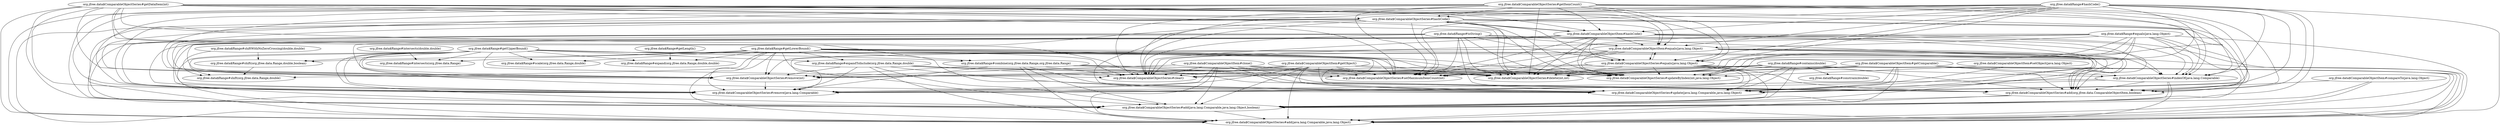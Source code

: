 digraph G {
  "org.jfree.data$Range#getUpperBound()" -> "org.jfree.data$Range#shift(org.jfree.data.Range,double)";
  "org.jfree.data$Range#getUpperBound()" -> "org.jfree.data$Range#expandToInclude(org.jfree.data.Range,double)";
  "org.jfree.data$Range#getUpperBound()" -> "org.jfree.data$ComparableObjectSeries#remove(java.lang.Comparable)";
  "org.jfree.data$Range#getUpperBound()" -> "org.jfree.data$ComparableObjectSeries#remove(int)";
  "org.jfree.data$Range#getUpperBound()" -> "org.jfree.data$ComparableObjectSeries#setMaximumItemCount(int)";
  "org.jfree.data$Range#getUpperBound()" -> "org.jfree.data$ComparableObjectSeries#update(java.lang.Comparable,java.lang.Object)";
  "org.jfree.data$Range#getUpperBound()" -> "org.jfree.data$ComparableObjectSeries#updateByIndex(int,java.lang.Object)";
  "org.jfree.data$Range#getUpperBound()" -> "org.jfree.data$Range#scale(org.jfree.data.Range,double)";
  "org.jfree.data$Range#getUpperBound()" -> "org.jfree.data$ComparableObjectSeries#add(org.jfree.data.ComparableObjectItem,boolean)";
  "org.jfree.data$Range#getUpperBound()" -> "org.jfree.data$Range#combine(org.jfree.data.Range,org.jfree.data.Range)";
  "org.jfree.data$Range#getUpperBound()" -> "org.jfree.data$Range#intersects(org.jfree.data.Range)";
  "org.jfree.data$Range#getUpperBound()" -> "org.jfree.data$Range#expand(org.jfree.data.Range,double,double)";
  "org.jfree.data$Range#getUpperBound()" -> "org.jfree.data$ComparableObjectSeries#add(java.lang.Comparable,java.lang.Object,boolean)";
  "org.jfree.data$Range#getUpperBound()" -> "org.jfree.data$ComparableObjectSeries#clear()";
  "org.jfree.data$Range#getUpperBound()" -> "org.jfree.data$ComparableObjectSeries#delete(int,int)";
  "org.jfree.data$Range#getUpperBound()" -> "org.jfree.data$ComparableObjectSeries#add(java.lang.Comparable,java.lang.Object)";
  "org.jfree.data$Range#getUpperBound()" -> "org.jfree.data$Range#shift(org.jfree.data.Range,double,boolean)";
  "org.jfree.data$Range#shiftWithNoZeroCrossing(double,double)" -> "org.jfree.data$Range#shift(org.jfree.data.Range,double)";
  "org.jfree.data$Range#shiftWithNoZeroCrossing(double,double)" -> "org.jfree.data$Range#shift(org.jfree.data.Range,double,boolean)";
  "org.jfree.data$Range#getLowerBound()" -> "org.jfree.data$Range#shift(org.jfree.data.Range,double)";
  "org.jfree.data$Range#getLowerBound()" -> "org.jfree.data$Range#expandToInclude(org.jfree.data.Range,double)";
  "org.jfree.data$Range#getLowerBound()" -> "org.jfree.data$ComparableObjectSeries#remove(java.lang.Comparable)";
  "org.jfree.data$Range#getLowerBound()" -> "org.jfree.data$ComparableObjectSeries#remove(int)";
  "org.jfree.data$Range#getLowerBound()" -> "org.jfree.data$ComparableObjectSeries#setMaximumItemCount(int)";
  "org.jfree.data$Range#getLowerBound()" -> "org.jfree.data$ComparableObjectSeries#update(java.lang.Comparable,java.lang.Object)";
  "org.jfree.data$Range#getLowerBound()" -> "org.jfree.data$ComparableObjectSeries#updateByIndex(int,java.lang.Object)";
  "org.jfree.data$Range#getLowerBound()" -> "org.jfree.data$Range#scale(org.jfree.data.Range,double)";
  "org.jfree.data$Range#getLowerBound()" -> "org.jfree.data$ComparableObjectSeries#add(org.jfree.data.ComparableObjectItem,boolean)";
  "org.jfree.data$Range#getLowerBound()" -> "org.jfree.data$Range#combine(org.jfree.data.Range,org.jfree.data.Range)";
  "org.jfree.data$Range#getLowerBound()" -> "org.jfree.data$Range#intersects(org.jfree.data.Range)";
  "org.jfree.data$Range#getLowerBound()" -> "org.jfree.data$Range#expand(org.jfree.data.Range,double,double)";
  "org.jfree.data$Range#getLowerBound()" -> "org.jfree.data$ComparableObjectSeries#add(java.lang.Comparable,java.lang.Object,boolean)";
  "org.jfree.data$Range#getLowerBound()" -> "org.jfree.data$ComparableObjectSeries#clear()";
  "org.jfree.data$Range#getLowerBound()" -> "org.jfree.data$ComparableObjectSeries#delete(int,int)";
  "org.jfree.data$Range#getLowerBound()" -> "org.jfree.data$ComparableObjectSeries#add(java.lang.Comparable,java.lang.Object)";
  "org.jfree.data$Range#getLowerBound()" -> "org.jfree.data$Range#shift(org.jfree.data.Range,double,boolean)";
  "org.jfree.data$Range#shift(org.jfree.data.Range,double,boolean)" -> "org.jfree.data$Range#shift(org.jfree.data.Range,double)";
  "org.jfree.data$Range#toString()" -> "org.jfree.data$ComparableObjectItem#equals(java.lang.Object)";
  "org.jfree.data$Range#toString()" -> "org.jfree.data$ComparableObjectSeries#remove(java.lang.Comparable)";
  "org.jfree.data$Range#toString()" -> "org.jfree.data$ComparableObjectSeries#remove(int)";
  "org.jfree.data$Range#toString()" -> "org.jfree.data$ComparableObjectSeries#setMaximumItemCount(int)";
  "org.jfree.data$Range#toString()" -> "org.jfree.data$ComparableObjectSeries#update(java.lang.Comparable,java.lang.Object)";
  "org.jfree.data$Range#toString()" -> "org.jfree.data$ComparableObjectSeries#updateByIndex(int,java.lang.Object)";
  "org.jfree.data$Range#toString()" -> "org.jfree.data$ComparableObjectSeries#add(org.jfree.data.ComparableObjectItem,boolean)";
  "org.jfree.data$Range#toString()" -> "org.jfree.data$ComparableObjectSeries#indexOf(java.lang.Comparable)";
  "org.jfree.data$Range#toString()" -> "org.jfree.data$ComparableObjectSeries#equals(java.lang.Object)";
  "org.jfree.data$Range#toString()" -> "org.jfree.data$ComparableObjectSeries#add(java.lang.Comparable,java.lang.Object,boolean)";
  "org.jfree.data$Range#toString()" -> "org.jfree.data$ComparableObjectSeries#clear()";
  "org.jfree.data$Range#toString()" -> "org.jfree.data$ComparableObjectSeries#delete(int,int)";
  "org.jfree.data$Range#toString()" -> "org.jfree.data$ComparableObjectSeries#add(java.lang.Comparable,java.lang.Object)";
  "org.jfree.data$ComparableObjectItem#equals(java.lang.Object)" -> "org.jfree.data$ComparableObjectSeries#remove(java.lang.Comparable)";
  "org.jfree.data$ComparableObjectItem#equals(java.lang.Object)" -> "org.jfree.data$ComparableObjectSeries#remove(int)";
  "org.jfree.data$ComparableObjectItem#equals(java.lang.Object)" -> "org.jfree.data$ComparableObjectSeries#setMaximumItemCount(int)";
  "org.jfree.data$ComparableObjectItem#equals(java.lang.Object)" -> "org.jfree.data$ComparableObjectSeries#update(java.lang.Comparable,java.lang.Object)";
  "org.jfree.data$ComparableObjectItem#equals(java.lang.Object)" -> "org.jfree.data$ComparableObjectSeries#updateByIndex(int,java.lang.Object)";
  "org.jfree.data$ComparableObjectItem#equals(java.lang.Object)" -> "org.jfree.data$ComparableObjectSeries#add(org.jfree.data.ComparableObjectItem,boolean)";
  "org.jfree.data$ComparableObjectItem#equals(java.lang.Object)" -> "org.jfree.data$ComparableObjectSeries#indexOf(java.lang.Comparable)";
  "org.jfree.data$ComparableObjectItem#equals(java.lang.Object)" -> "org.jfree.data$ComparableObjectSeries#equals(java.lang.Object)";
  "org.jfree.data$ComparableObjectItem#equals(java.lang.Object)" -> "org.jfree.data$ComparableObjectSeries#add(java.lang.Comparable,java.lang.Object,boolean)";
  "org.jfree.data$ComparableObjectItem#equals(java.lang.Object)" -> "org.jfree.data$ComparableObjectSeries#clear()";
  "org.jfree.data$ComparableObjectItem#equals(java.lang.Object)" -> "org.jfree.data$ComparableObjectSeries#delete(int,int)";
  "org.jfree.data$ComparableObjectItem#equals(java.lang.Object)" -> "org.jfree.data$ComparableObjectSeries#add(java.lang.Comparable,java.lang.Object)";
  "org.jfree.data$Range#equals(java.lang.Object)" -> "org.jfree.data$ComparableObjectItem#equals(java.lang.Object)";
  "org.jfree.data$Range#equals(java.lang.Object)" -> "org.jfree.data$ComparableObjectSeries#remove(java.lang.Comparable)";
  "org.jfree.data$Range#equals(java.lang.Object)" -> "org.jfree.data$ComparableObjectSeries#remove(int)";
  "org.jfree.data$Range#equals(java.lang.Object)" -> "org.jfree.data$ComparableObjectSeries#setMaximumItemCount(int)";
  "org.jfree.data$Range#equals(java.lang.Object)" -> "org.jfree.data$ComparableObjectSeries#update(java.lang.Comparable,java.lang.Object)";
  "org.jfree.data$Range#equals(java.lang.Object)" -> "org.jfree.data$ComparableObjectSeries#updateByIndex(int,java.lang.Object)";
  "org.jfree.data$Range#equals(java.lang.Object)" -> "org.jfree.data$ComparableObjectSeries#add(org.jfree.data.ComparableObjectItem,boolean)";
  "org.jfree.data$Range#equals(java.lang.Object)" -> "org.jfree.data$ComparableObjectSeries#indexOf(java.lang.Comparable)";
  "org.jfree.data$Range#equals(java.lang.Object)" -> "org.jfree.data$ComparableObjectSeries#equals(java.lang.Object)";
  "org.jfree.data$Range#equals(java.lang.Object)" -> "org.jfree.data$ComparableObjectSeries#add(java.lang.Comparable,java.lang.Object,boolean)";
  "org.jfree.data$Range#equals(java.lang.Object)" -> "org.jfree.data$ComparableObjectSeries#clear()";
  "org.jfree.data$Range#equals(java.lang.Object)" -> "org.jfree.data$ComparableObjectSeries#delete(int,int)";
  "org.jfree.data$Range#equals(java.lang.Object)" -> "org.jfree.data$ComparableObjectSeries#add(java.lang.Comparable,java.lang.Object)";
  "org.jfree.data$ComparableObjectSeries#hashCode()" -> "org.jfree.data$ComparableObjectItem#equals(java.lang.Object)";
  "org.jfree.data$ComparableObjectSeries#hashCode()" -> "org.jfree.data$ComparableObjectSeries#remove(java.lang.Comparable)";
  "org.jfree.data$ComparableObjectSeries#hashCode()" -> "org.jfree.data$ComparableObjectSeries#remove(int)";
  "org.jfree.data$ComparableObjectSeries#hashCode()" -> "org.jfree.data$ComparableObjectSeries#setMaximumItemCount(int)";
  "org.jfree.data$ComparableObjectSeries#hashCode()" -> "org.jfree.data$ComparableObjectSeries#update(java.lang.Comparable,java.lang.Object)";
  "org.jfree.data$ComparableObjectSeries#hashCode()" -> "org.jfree.data$ComparableObjectItem#hashCode()";
  "org.jfree.data$ComparableObjectSeries#hashCode()" -> "org.jfree.data$ComparableObjectSeries#updateByIndex(int,java.lang.Object)";
  "org.jfree.data$ComparableObjectSeries#hashCode()" -> "org.jfree.data$ComparableObjectSeries#add(org.jfree.data.ComparableObjectItem,boolean)";
  "org.jfree.data$ComparableObjectSeries#hashCode()" -> "org.jfree.data$ComparableObjectSeries#indexOf(java.lang.Comparable)";
  "org.jfree.data$ComparableObjectSeries#hashCode()" -> "org.jfree.data$ComparableObjectSeries#equals(java.lang.Object)";
  "org.jfree.data$ComparableObjectSeries#hashCode()" -> "org.jfree.data$ComparableObjectSeries#add(java.lang.Comparable,java.lang.Object,boolean)";
  "org.jfree.data$ComparableObjectSeries#hashCode()" -> "org.jfree.data$ComparableObjectSeries#clear()";
  "org.jfree.data$ComparableObjectSeries#hashCode()" -> "org.jfree.data$ComparableObjectSeries#delete(int,int)";
  "org.jfree.data$ComparableObjectSeries#hashCode()" -> "org.jfree.data$ComparableObjectSeries#add(java.lang.Comparable,java.lang.Object)";
  "org.jfree.data$ComparableObjectItem#hashCode()" -> "org.jfree.data$ComparableObjectItem#equals(java.lang.Object)";
  "org.jfree.data$ComparableObjectItem#hashCode()" -> "org.jfree.data$ComparableObjectSeries#remove(java.lang.Comparable)";
  "org.jfree.data$ComparableObjectItem#hashCode()" -> "org.jfree.data$ComparableObjectSeries#hashCode()";
  "org.jfree.data$ComparableObjectItem#hashCode()" -> "org.jfree.data$ComparableObjectSeries#remove(int)";
  "org.jfree.data$ComparableObjectItem#hashCode()" -> "org.jfree.data$ComparableObjectSeries#setMaximumItemCount(int)";
  "org.jfree.data$ComparableObjectItem#hashCode()" -> "org.jfree.data$ComparableObjectSeries#update(java.lang.Comparable,java.lang.Object)";
  "org.jfree.data$ComparableObjectItem#hashCode()" -> "org.jfree.data$ComparableObjectSeries#updateByIndex(int,java.lang.Object)";
  "org.jfree.data$ComparableObjectItem#hashCode()" -> "org.jfree.data$ComparableObjectSeries#add(org.jfree.data.ComparableObjectItem,boolean)";
  "org.jfree.data$ComparableObjectItem#hashCode()" -> "org.jfree.data$ComparableObjectSeries#indexOf(java.lang.Comparable)";
  "org.jfree.data$ComparableObjectItem#hashCode()" -> "org.jfree.data$ComparableObjectSeries#equals(java.lang.Object)";
  "org.jfree.data$ComparableObjectItem#hashCode()" -> "org.jfree.data$ComparableObjectSeries#add(java.lang.Comparable,java.lang.Object,boolean)";
  "org.jfree.data$ComparableObjectItem#hashCode()" -> "org.jfree.data$ComparableObjectSeries#clear()";
  "org.jfree.data$ComparableObjectItem#hashCode()" -> "org.jfree.data$ComparableObjectSeries#delete(int,int)";
  "org.jfree.data$ComparableObjectItem#hashCode()" -> "org.jfree.data$ComparableObjectSeries#add(java.lang.Comparable,java.lang.Object)";
  "org.jfree.data$ComparableObjectSeries#equals(java.lang.Object)" -> "org.jfree.data$ComparableObjectItem#equals(java.lang.Object)";
  "org.jfree.data$ComparableObjectSeries#equals(java.lang.Object)" -> "org.jfree.data$ComparableObjectSeries#remove(java.lang.Comparable)";
  "org.jfree.data$ComparableObjectSeries#equals(java.lang.Object)" -> "org.jfree.data$ComparableObjectSeries#remove(int)";
  "org.jfree.data$ComparableObjectSeries#equals(java.lang.Object)" -> "org.jfree.data$ComparableObjectSeries#setMaximumItemCount(int)";
  "org.jfree.data$ComparableObjectSeries#equals(java.lang.Object)" -> "org.jfree.data$ComparableObjectSeries#update(java.lang.Comparable,java.lang.Object)";
  "org.jfree.data$ComparableObjectSeries#equals(java.lang.Object)" -> "org.jfree.data$ComparableObjectSeries#updateByIndex(int,java.lang.Object)";
  "org.jfree.data$ComparableObjectSeries#equals(java.lang.Object)" -> "org.jfree.data$ComparableObjectSeries#add(org.jfree.data.ComparableObjectItem,boolean)";
  "org.jfree.data$ComparableObjectSeries#equals(java.lang.Object)" -> "org.jfree.data$ComparableObjectSeries#indexOf(java.lang.Comparable)";
  "org.jfree.data$ComparableObjectSeries#equals(java.lang.Object)" -> "org.jfree.data$ComparableObjectSeries#add(java.lang.Comparable,java.lang.Object,boolean)";
  "org.jfree.data$ComparableObjectSeries#equals(java.lang.Object)" -> "org.jfree.data$ComparableObjectSeries#clear()";
  "org.jfree.data$ComparableObjectSeries#equals(java.lang.Object)" -> "org.jfree.data$ComparableObjectSeries#delete(int,int)";
  "org.jfree.data$ComparableObjectSeries#equals(java.lang.Object)" -> "org.jfree.data$ComparableObjectSeries#add(java.lang.Comparable,java.lang.Object)";
  "org.jfree.data$ComparableObjectSeries#getItemCount()" -> "org.jfree.data$ComparableObjectItem#equals(java.lang.Object)";
  "org.jfree.data$ComparableObjectSeries#getItemCount()" -> "org.jfree.data$ComparableObjectSeries#remove(java.lang.Comparable)";
  "org.jfree.data$ComparableObjectSeries#getItemCount()" -> "org.jfree.data$ComparableObjectSeries#hashCode()";
  "org.jfree.data$ComparableObjectSeries#getItemCount()" -> "org.jfree.data$ComparableObjectSeries#remove(int)";
  "org.jfree.data$ComparableObjectSeries#getItemCount()" -> "org.jfree.data$ComparableObjectSeries#setMaximumItemCount(int)";
  "org.jfree.data$ComparableObjectSeries#getItemCount()" -> "org.jfree.data$ComparableObjectSeries#update(java.lang.Comparable,java.lang.Object)";
  "org.jfree.data$ComparableObjectSeries#getItemCount()" -> "org.jfree.data$ComparableObjectItem#hashCode()";
  "org.jfree.data$ComparableObjectSeries#getItemCount()" -> "org.jfree.data$ComparableObjectSeries#updateByIndex(int,java.lang.Object)";
  "org.jfree.data$ComparableObjectSeries#getItemCount()" -> "org.jfree.data$ComparableObjectSeries#add(org.jfree.data.ComparableObjectItem,boolean)";
  "org.jfree.data$ComparableObjectSeries#getItemCount()" -> "org.jfree.data$ComparableObjectSeries#indexOf(java.lang.Comparable)";
  "org.jfree.data$ComparableObjectSeries#getItemCount()" -> "org.jfree.data$ComparableObjectSeries#equals(java.lang.Object)";
  "org.jfree.data$ComparableObjectSeries#getItemCount()" -> "org.jfree.data$ComparableObjectSeries#add(java.lang.Comparable,java.lang.Object,boolean)";
  "org.jfree.data$ComparableObjectSeries#getItemCount()" -> "org.jfree.data$ComparableObjectSeries#clear()";
  "org.jfree.data$ComparableObjectSeries#getItemCount()" -> "org.jfree.data$ComparableObjectSeries#delete(int,int)";
  "org.jfree.data$ComparableObjectSeries#getItemCount()" -> "org.jfree.data$ComparableObjectSeries#add(java.lang.Comparable,java.lang.Object)";
  "org.jfree.data$ComparableObjectSeries#getDataItem(int)" -> "org.jfree.data$ComparableObjectItem#equals(java.lang.Object)";
  "org.jfree.data$ComparableObjectSeries#getDataItem(int)" -> "org.jfree.data$ComparableObjectSeries#remove(java.lang.Comparable)";
  "org.jfree.data$ComparableObjectSeries#getDataItem(int)" -> "org.jfree.data$ComparableObjectSeries#hashCode()";
  "org.jfree.data$ComparableObjectSeries#getDataItem(int)" -> "org.jfree.data$ComparableObjectSeries#remove(int)";
  "org.jfree.data$ComparableObjectSeries#getDataItem(int)" -> "org.jfree.data$ComparableObjectSeries#setMaximumItemCount(int)";
  "org.jfree.data$ComparableObjectSeries#getDataItem(int)" -> "org.jfree.data$ComparableObjectSeries#update(java.lang.Comparable,java.lang.Object)";
  "org.jfree.data$ComparableObjectSeries#getDataItem(int)" -> "org.jfree.data$ComparableObjectItem#hashCode()";
  "org.jfree.data$ComparableObjectSeries#getDataItem(int)" -> "org.jfree.data$ComparableObjectSeries#updateByIndex(int,java.lang.Object)";
  "org.jfree.data$ComparableObjectSeries#getDataItem(int)" -> "org.jfree.data$ComparableObjectSeries#add(org.jfree.data.ComparableObjectItem,boolean)";
  "org.jfree.data$ComparableObjectSeries#getDataItem(int)" -> "org.jfree.data$ComparableObjectSeries#indexOf(java.lang.Comparable)";
  "org.jfree.data$ComparableObjectSeries#getDataItem(int)" -> "org.jfree.data$ComparableObjectSeries#equals(java.lang.Object)";
  "org.jfree.data$ComparableObjectSeries#getDataItem(int)" -> "org.jfree.data$ComparableObjectSeries#add(java.lang.Comparable,java.lang.Object,boolean)";
  "org.jfree.data$ComparableObjectSeries#getDataItem(int)" -> "org.jfree.data$ComparableObjectSeries#clear()";
  "org.jfree.data$ComparableObjectSeries#getDataItem(int)" -> "org.jfree.data$ComparableObjectSeries#delete(int,int)";
  "org.jfree.data$ComparableObjectSeries#getDataItem(int)" -> "org.jfree.data$ComparableObjectSeries#add(java.lang.Comparable,java.lang.Object)";
  "org.jfree.data$Range#hashCode()" -> "org.jfree.data$ComparableObjectItem#equals(java.lang.Object)";
  "org.jfree.data$Range#hashCode()" -> "org.jfree.data$ComparableObjectSeries#remove(java.lang.Comparable)";
  "org.jfree.data$Range#hashCode()" -> "org.jfree.data$ComparableObjectSeries#hashCode()";
  "org.jfree.data$Range#hashCode()" -> "org.jfree.data$ComparableObjectSeries#remove(int)";
  "org.jfree.data$Range#hashCode()" -> "org.jfree.data$ComparableObjectSeries#setMaximumItemCount(int)";
  "org.jfree.data$Range#hashCode()" -> "org.jfree.data$ComparableObjectSeries#update(java.lang.Comparable,java.lang.Object)";
  "org.jfree.data$Range#hashCode()" -> "org.jfree.data$ComparableObjectItem#hashCode()";
  "org.jfree.data$Range#hashCode()" -> "org.jfree.data$ComparableObjectSeries#updateByIndex(int,java.lang.Object)";
  "org.jfree.data$Range#hashCode()" -> "org.jfree.data$ComparableObjectSeries#add(org.jfree.data.ComparableObjectItem,boolean)";
  "org.jfree.data$Range#hashCode()" -> "org.jfree.data$ComparableObjectSeries#indexOf(java.lang.Comparable)";
  "org.jfree.data$Range#hashCode()" -> "org.jfree.data$ComparableObjectSeries#equals(java.lang.Object)";
  "org.jfree.data$Range#hashCode()" -> "org.jfree.data$ComparableObjectSeries#add(java.lang.Comparable,java.lang.Object,boolean)";
  "org.jfree.data$Range#hashCode()" -> "org.jfree.data$ComparableObjectSeries#clear()";
  "org.jfree.data$Range#hashCode()" -> "org.jfree.data$ComparableObjectSeries#delete(int,int)";
  "org.jfree.data$Range#hashCode()" -> "org.jfree.data$ComparableObjectSeries#add(java.lang.Comparable,java.lang.Object)";
  "org.jfree.data$Range#expandToInclude(org.jfree.data.Range,double)" -> "org.jfree.data$ComparableObjectSeries#remove(java.lang.Comparable)";
  "org.jfree.data$Range#expandToInclude(org.jfree.data.Range,double)" -> "org.jfree.data$ComparableObjectSeries#remove(int)";
  "org.jfree.data$Range#expandToInclude(org.jfree.data.Range,double)" -> "org.jfree.data$ComparableObjectSeries#setMaximumItemCount(int)";
  "org.jfree.data$Range#expandToInclude(org.jfree.data.Range,double)" -> "org.jfree.data$ComparableObjectSeries#update(java.lang.Comparable,java.lang.Object)";
  "org.jfree.data$Range#expandToInclude(org.jfree.data.Range,double)" -> "org.jfree.data$ComparableObjectSeries#updateByIndex(int,java.lang.Object)";
  "org.jfree.data$Range#expandToInclude(org.jfree.data.Range,double)" -> "org.jfree.data$ComparableObjectSeries#add(org.jfree.data.ComparableObjectItem,boolean)";
  "org.jfree.data$Range#expandToInclude(org.jfree.data.Range,double)" -> "org.jfree.data$ComparableObjectSeries#add(java.lang.Comparable,java.lang.Object,boolean)";
  "org.jfree.data$Range#expandToInclude(org.jfree.data.Range,double)" -> "org.jfree.data$ComparableObjectSeries#clear()";
  "org.jfree.data$Range#expandToInclude(org.jfree.data.Range,double)" -> "org.jfree.data$ComparableObjectSeries#delete(int,int)";
  "org.jfree.data$Range#expandToInclude(org.jfree.data.Range,double)" -> "org.jfree.data$ComparableObjectSeries#add(java.lang.Comparable,java.lang.Object)";
  "org.jfree.data$Range#contains(double)" -> "org.jfree.data$ComparableObjectSeries#remove(java.lang.Comparable)";
  "org.jfree.data$Range#contains(double)" -> "org.jfree.data$ComparableObjectSeries#remove(int)";
  "org.jfree.data$Range#contains(double)" -> "org.jfree.data$Range#constrain(double)";
  "org.jfree.data$Range#contains(double)" -> "org.jfree.data$ComparableObjectSeries#setMaximumItemCount(int)";
  "org.jfree.data$Range#contains(double)" -> "org.jfree.data$ComparableObjectSeries#update(java.lang.Comparable,java.lang.Object)";
  "org.jfree.data$Range#contains(double)" -> "org.jfree.data$ComparableObjectSeries#updateByIndex(int,java.lang.Object)";
  "org.jfree.data$Range#contains(double)" -> "org.jfree.data$ComparableObjectSeries#add(org.jfree.data.ComparableObjectItem,boolean)";
  "org.jfree.data$Range#contains(double)" -> "org.jfree.data$ComparableObjectSeries#add(java.lang.Comparable,java.lang.Object,boolean)";
  "org.jfree.data$Range#contains(double)" -> "org.jfree.data$ComparableObjectSeries#clear()";
  "org.jfree.data$Range#contains(double)" -> "org.jfree.data$ComparableObjectSeries#delete(int,int)";
  "org.jfree.data$Range#contains(double)" -> "org.jfree.data$ComparableObjectSeries#add(java.lang.Comparable,java.lang.Object)";
  "org.jfree.data$ComparableObjectSeries#remove(int)" -> "org.jfree.data$ComparableObjectSeries#remove(java.lang.Comparable)";
  "org.jfree.data$ComparableObjectSeries#indexOf(java.lang.Comparable)" -> "org.jfree.data$ComparableObjectSeries#remove(java.lang.Comparable)";
  "org.jfree.data$ComparableObjectSeries#indexOf(java.lang.Comparable)" -> "org.jfree.data$ComparableObjectSeries#update(java.lang.Comparable,java.lang.Object)";
  "org.jfree.data$ComparableObjectSeries#indexOf(java.lang.Comparable)" -> "org.jfree.data$ComparableObjectSeries#add(org.jfree.data.ComparableObjectItem,boolean)";
  "org.jfree.data$ComparableObjectSeries#indexOf(java.lang.Comparable)" -> "org.jfree.data$ComparableObjectSeries#add(java.lang.Comparable,java.lang.Object,boolean)";
  "org.jfree.data$ComparableObjectSeries#indexOf(java.lang.Comparable)" -> "org.jfree.data$ComparableObjectSeries#add(java.lang.Comparable,java.lang.Object)";
  "org.jfree.data$ComparableObjectItem#getObject()" -> "org.jfree.data$ComparableObjectSeries#remove(java.lang.Comparable)";
  "org.jfree.data$ComparableObjectItem#getObject()" -> "org.jfree.data$ComparableObjectSeries#remove(int)";
  "org.jfree.data$ComparableObjectItem#getObject()" -> "org.jfree.data$ComparableObjectSeries#setMaximumItemCount(int)";
  "org.jfree.data$ComparableObjectItem#getObject()" -> "org.jfree.data$ComparableObjectSeries#update(java.lang.Comparable,java.lang.Object)";
  "org.jfree.data$ComparableObjectItem#getObject()" -> "org.jfree.data$ComparableObjectSeries#updateByIndex(int,java.lang.Object)";
  "org.jfree.data$ComparableObjectItem#getObject()" -> "org.jfree.data$ComparableObjectSeries#add(org.jfree.data.ComparableObjectItem,boolean)";
  "org.jfree.data$ComparableObjectItem#getObject()" -> "org.jfree.data$ComparableObjectSeries#add(java.lang.Comparable,java.lang.Object,boolean)";
  "org.jfree.data$ComparableObjectItem#getObject()" -> "org.jfree.data$ComparableObjectSeries#clear()";
  "org.jfree.data$ComparableObjectItem#getObject()" -> "org.jfree.data$ComparableObjectSeries#delete(int,int)";
  "org.jfree.data$ComparableObjectItem#getObject()" -> "org.jfree.data$ComparableObjectSeries#add(java.lang.Comparable,java.lang.Object)";
  "org.jfree.data$Range#combine(org.jfree.data.Range,org.jfree.data.Range)" -> "org.jfree.data$ComparableObjectSeries#remove(java.lang.Comparable)";
  "org.jfree.data$Range#combine(org.jfree.data.Range,org.jfree.data.Range)" -> "org.jfree.data$ComparableObjectSeries#remove(int)";
  "org.jfree.data$Range#combine(org.jfree.data.Range,org.jfree.data.Range)" -> "org.jfree.data$ComparableObjectSeries#setMaximumItemCount(int)";
  "org.jfree.data$Range#combine(org.jfree.data.Range,org.jfree.data.Range)" -> "org.jfree.data$ComparableObjectSeries#update(java.lang.Comparable,java.lang.Object)";
  "org.jfree.data$Range#combine(org.jfree.data.Range,org.jfree.data.Range)" -> "org.jfree.data$ComparableObjectSeries#updateByIndex(int,java.lang.Object)";
  "org.jfree.data$Range#combine(org.jfree.data.Range,org.jfree.data.Range)" -> "org.jfree.data$ComparableObjectSeries#add(org.jfree.data.ComparableObjectItem,boolean)";
  "org.jfree.data$Range#combine(org.jfree.data.Range,org.jfree.data.Range)" -> "org.jfree.data$ComparableObjectSeries#add(java.lang.Comparable,java.lang.Object,boolean)";
  "org.jfree.data$Range#combine(org.jfree.data.Range,org.jfree.data.Range)" -> "org.jfree.data$ComparableObjectSeries#clear()";
  "org.jfree.data$Range#combine(org.jfree.data.Range,org.jfree.data.Range)" -> "org.jfree.data$ComparableObjectSeries#delete(int,int)";
  "org.jfree.data$Range#combine(org.jfree.data.Range,org.jfree.data.Range)" -> "org.jfree.data$ComparableObjectSeries#add(java.lang.Comparable,java.lang.Object)";
  "org.jfree.data$ComparableObjectItem#clone()" -> "org.jfree.data$ComparableObjectSeries#remove(java.lang.Comparable)";
  "org.jfree.data$ComparableObjectItem#clone()" -> "org.jfree.data$ComparableObjectSeries#remove(int)";
  "org.jfree.data$ComparableObjectItem#clone()" -> "org.jfree.data$ComparableObjectSeries#setMaximumItemCount(int)";
  "org.jfree.data$ComparableObjectItem#clone()" -> "org.jfree.data$ComparableObjectSeries#update(java.lang.Comparable,java.lang.Object)";
  "org.jfree.data$ComparableObjectItem#clone()" -> "org.jfree.data$ComparableObjectSeries#updateByIndex(int,java.lang.Object)";
  "org.jfree.data$ComparableObjectItem#clone()" -> "org.jfree.data$ComparableObjectSeries#add(org.jfree.data.ComparableObjectItem,boolean)";
  "org.jfree.data$ComparableObjectItem#clone()" -> "org.jfree.data$ComparableObjectSeries#add(java.lang.Comparable,java.lang.Object,boolean)";
  "org.jfree.data$ComparableObjectItem#clone()" -> "org.jfree.data$ComparableObjectSeries#clear()";
  "org.jfree.data$ComparableObjectItem#clone()" -> "org.jfree.data$ComparableObjectSeries#delete(int,int)";
  "org.jfree.data$ComparableObjectItem#clone()" -> "org.jfree.data$ComparableObjectSeries#add(java.lang.Comparable,java.lang.Object)";
  "org.jfree.data$ComparableObjectItem#getComparable()" -> "org.jfree.data$ComparableObjectSeries#remove(java.lang.Comparable)";
  "org.jfree.data$ComparableObjectItem#getComparable()" -> "org.jfree.data$ComparableObjectSeries#remove(int)";
  "org.jfree.data$ComparableObjectItem#getComparable()" -> "org.jfree.data$ComparableObjectSeries#setMaximumItemCount(int)";
  "org.jfree.data$ComparableObjectItem#getComparable()" -> "org.jfree.data$ComparableObjectSeries#update(java.lang.Comparable,java.lang.Object)";
  "org.jfree.data$ComparableObjectItem#getComparable()" -> "org.jfree.data$ComparableObjectSeries#updateByIndex(int,java.lang.Object)";
  "org.jfree.data$ComparableObjectItem#getComparable()" -> "org.jfree.data$ComparableObjectSeries#add(org.jfree.data.ComparableObjectItem,boolean)";
  "org.jfree.data$ComparableObjectItem#getComparable()" -> "org.jfree.data$ComparableObjectSeries#indexOf(java.lang.Comparable)";
  "org.jfree.data$ComparableObjectItem#getComparable()" -> "org.jfree.data$ComparableObjectSeries#add(java.lang.Comparable,java.lang.Object,boolean)";
  "org.jfree.data$ComparableObjectItem#getComparable()" -> "org.jfree.data$ComparableObjectSeries#clear()";
  "org.jfree.data$ComparableObjectItem#getComparable()" -> "org.jfree.data$ComparableObjectSeries#delete(int,int)";
  "org.jfree.data$ComparableObjectItem#getComparable()" -> "org.jfree.data$ComparableObjectSeries#add(java.lang.Comparable,java.lang.Object)";
  "org.jfree.data$ComparableObjectItem#setObject(java.lang.Object)" -> "org.jfree.data$ComparableObjectSeries#update(java.lang.Comparable,java.lang.Object)";
  "org.jfree.data$ComparableObjectItem#setObject(java.lang.Object)" -> "org.jfree.data$ComparableObjectSeries#updateByIndex(int,java.lang.Object)";
  "org.jfree.data$ComparableObjectSeries#add(org.jfree.data.ComparableObjectItem,boolean)" -> "org.jfree.data$ComparableObjectSeries#add(java.lang.Comparable,java.lang.Object,boolean)";
  "org.jfree.data$ComparableObjectSeries#add(org.jfree.data.ComparableObjectItem,boolean)" -> "org.jfree.data$ComparableObjectSeries#add(java.lang.Comparable,java.lang.Object)";
  "org.jfree.data$ComparableObjectItem#compareTo(java.lang.Object)" -> "org.jfree.data$ComparableObjectSeries#add(org.jfree.data.ComparableObjectItem,boolean)";
  "org.jfree.data$ComparableObjectItem#compareTo(java.lang.Object)" -> "org.jfree.data$ComparableObjectSeries#add(java.lang.Comparable,java.lang.Object,boolean)";
  "org.jfree.data$ComparableObjectItem#compareTo(java.lang.Object)" -> "org.jfree.data$ComparableObjectSeries#add(java.lang.Comparable,java.lang.Object)";
  "org.jfree.data$Range#intersects(double,double)" -> "org.jfree.data$Range#intersects(org.jfree.data.Range)";
  "org.jfree.data$Range#getLength()" -> "org.jfree.data$Range#expand(org.jfree.data.Range,double,double)";
  "org.jfree.data$ComparableObjectSeries#add(java.lang.Comparable,java.lang.Object,boolean)" -> "org.jfree.data$ComparableObjectSeries#add(java.lang.Comparable,java.lang.Object)";
}
